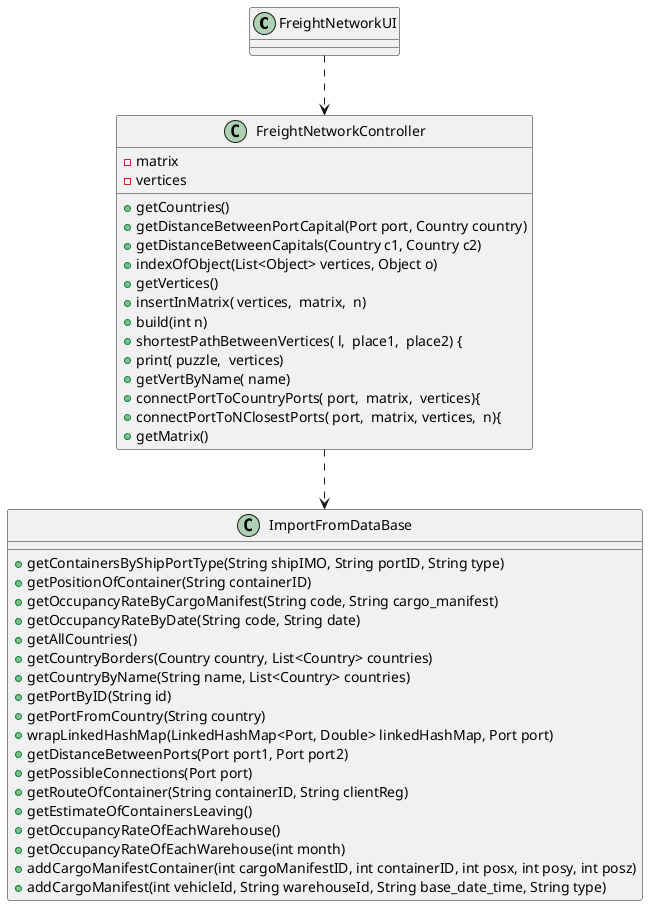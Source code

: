 @startuml
'https://plantuml.com/class-diagram

class FreightNetworkUI{


}
class ImportFromDataBase{

+getContainersByShipPortType(String shipIMO, String portID, String type)
+getPositionOfContainer(String containerID)
+getOccupancyRateByCargoManifest(String code, String cargo_manifest)
+getOccupancyRateByDate(String code, String date)
+getAllCountries()
+getCountryBorders(Country country, List<Country> countries)
+getCountryByName(String name, List<Country> countries)
+getPortByID(String id)
+getPortFromCountry(String country)
+wrapLinkedHashMap(LinkedHashMap<Port, Double> linkedHashMap, Port port)
+getDistanceBetweenPorts(Port port1, Port port2)
+ getPossibleConnections(Port port)
+getRouteOfContainer(String containerID, String clientReg)
+getEstimateOfContainersLeaving()
+getOccupancyRateOfEachWarehouse()
+getOccupancyRateOfEachWarehouse(int month)
+addCargoManifestContainer(int cargoManifestID, int containerID, int posx, int posy, int posz)
+addCargoManifest(int vehicleId, String warehouseId, String base_date_time, String type)

}


class FreightNetworkController{
-matrix
-vertices
+getCountries()
 + getDistanceBetweenPortCapital(Port port, Country country)
 +  getDistanceBetweenCapitals(Country c1, Country c2)
 +  indexOfObject(List<Object> vertices, Object o)
+ getVertices()
+  insertInMatrix( vertices,  matrix,  n)
+  build(int n)
 +  shortestPathBetweenVertices( l,  place1,  place2) {
 +   print( puzzle,  vertices)
  +  getVertByName( name)
  +  connectPortToCountryPorts( port,  matrix,  vertices){
 +  connectPortToNClosestPorts( port,  matrix, vertices,  n){
   + getMatrix()
}

FreightNetworkUI  ..>FreightNetworkController
FreightNetworkController ..> ImportFromDataBase
@enduml